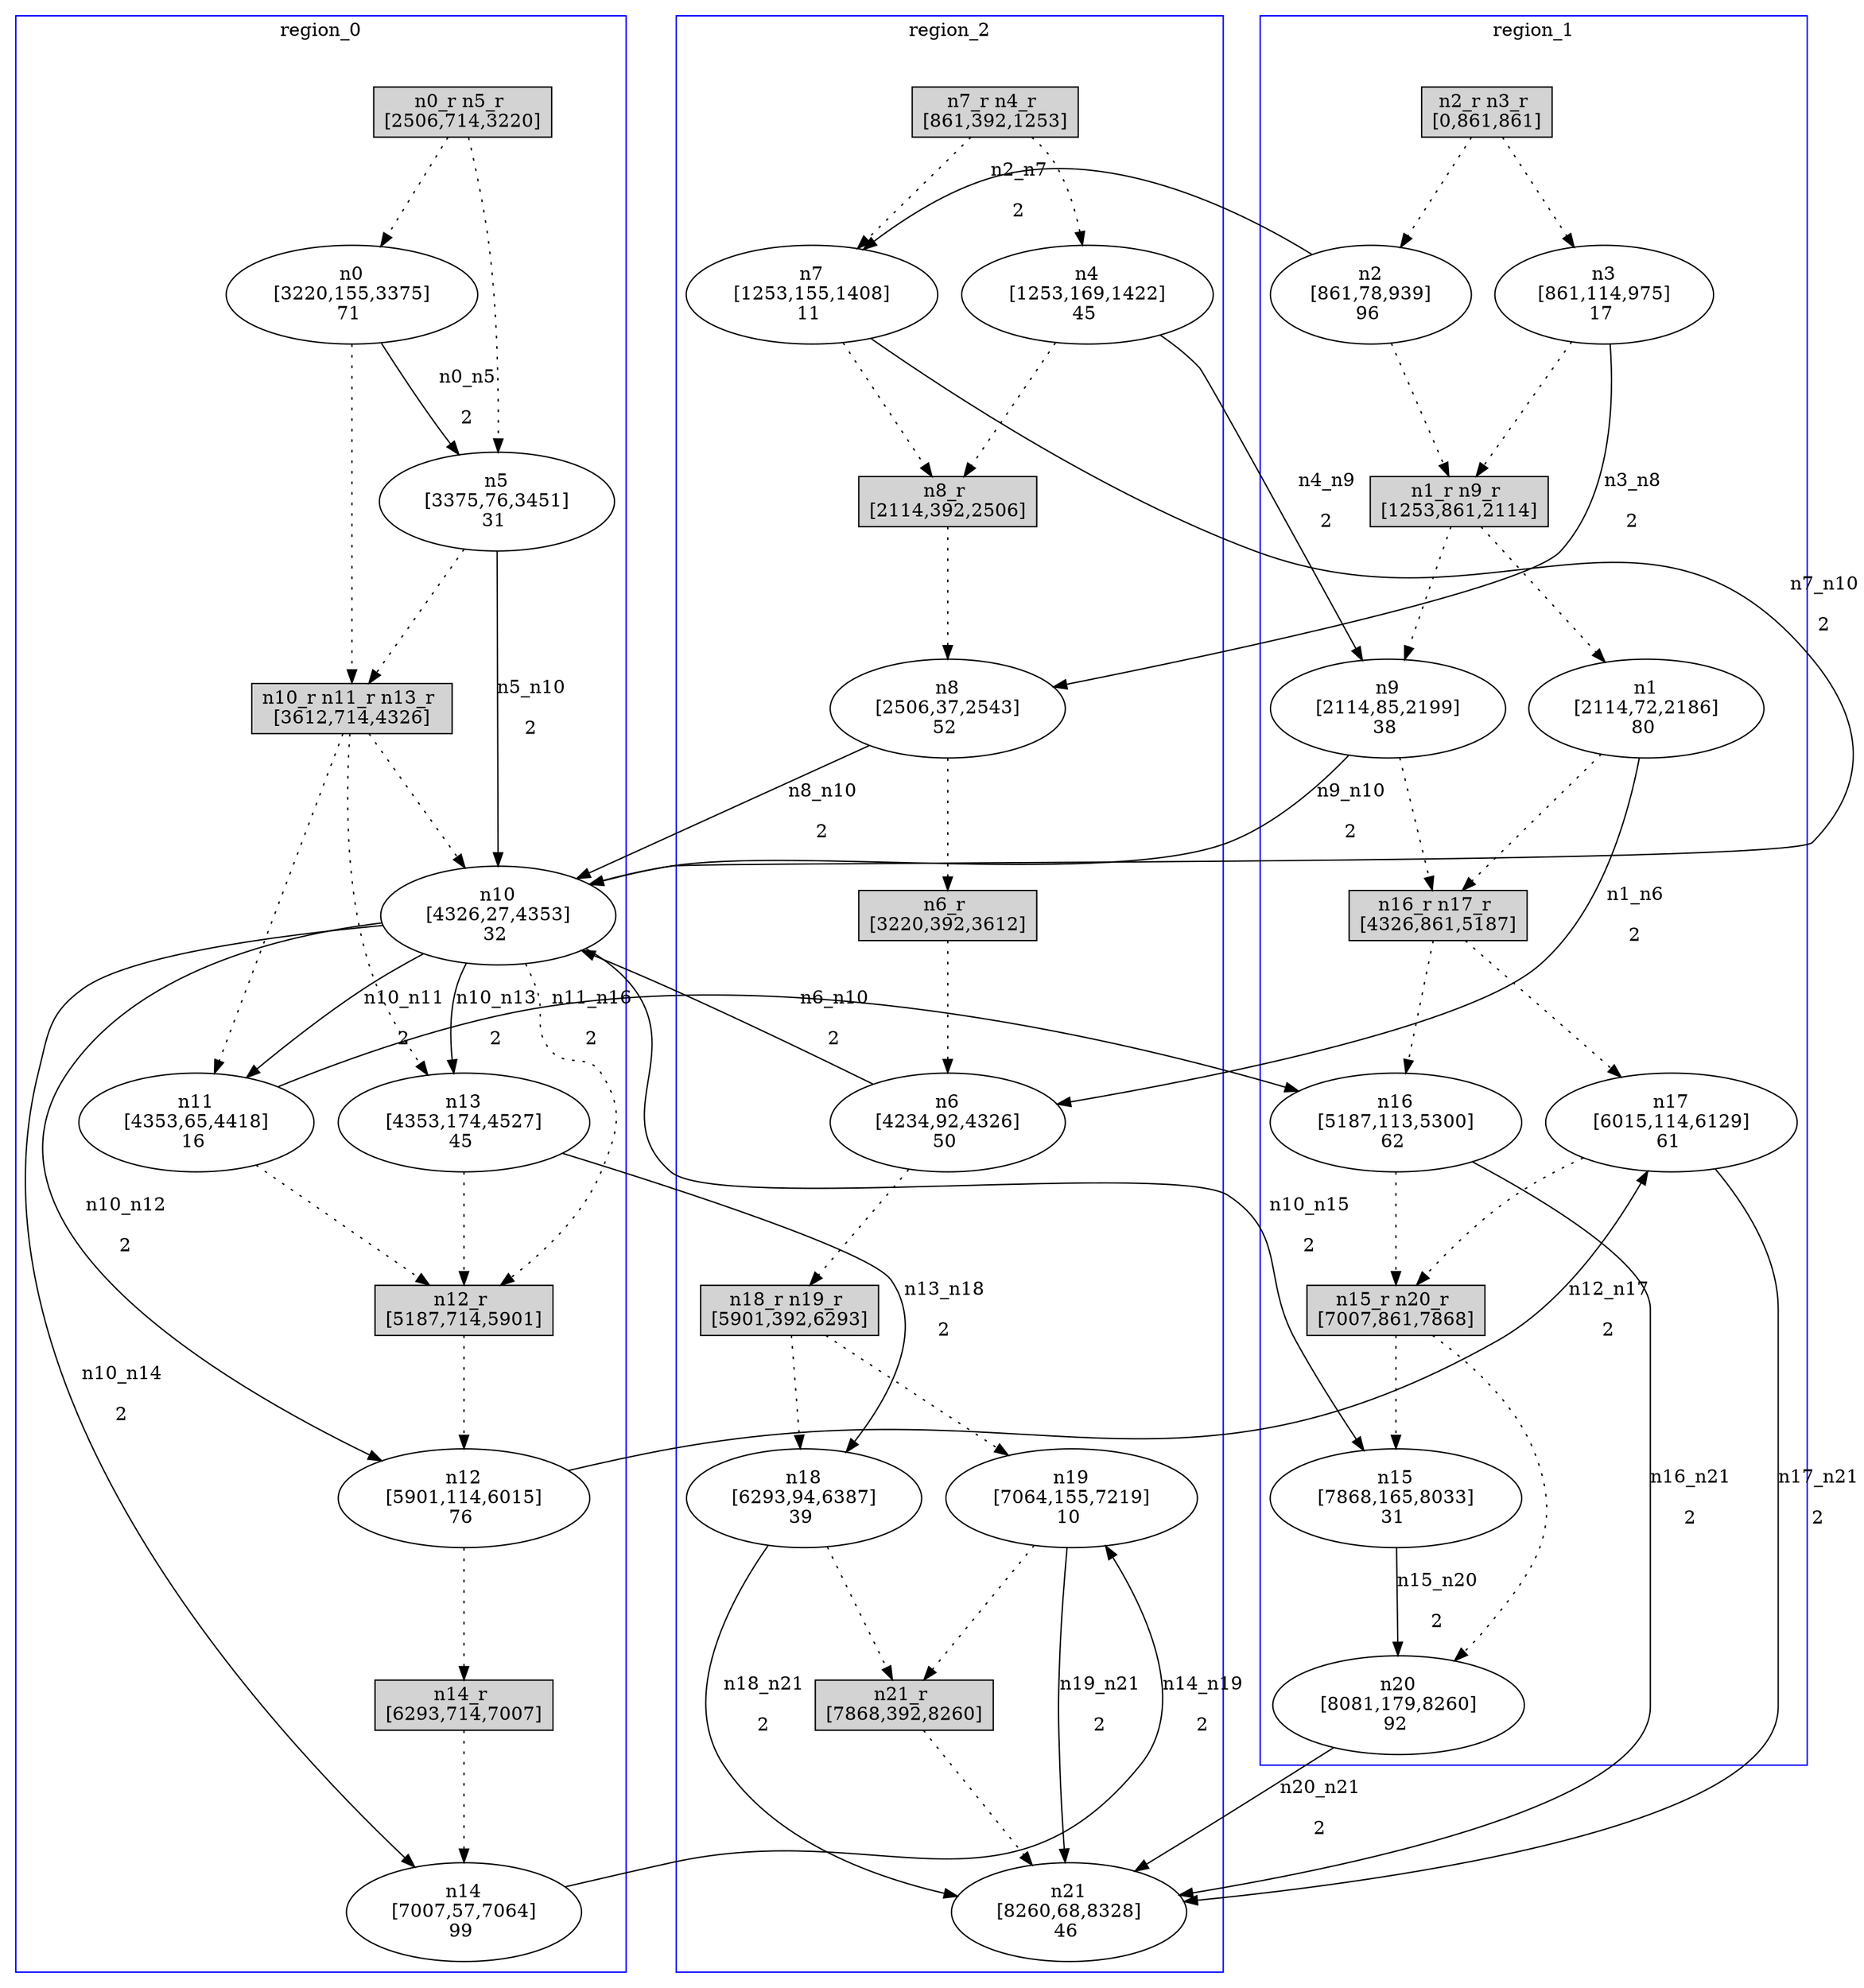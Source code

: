 //3-LSsolveMIPnSolStatus 9.
//4-SL 8328.
//5-LSsolveMIPsolveTime(double) 1800.01.
//6-reconfigurateNum(int) 13.
//7-reconfigurateTime(int) 8260.
digraph test_0 {
	size="28,40";
	subgraph cluster0 {
		stytle=filled;
		color=blue;
		label=region_0;
		reconfNode_0_1 [ shape = box, style = filled, label = "n0_r n5_r \n[2506,714,3220]" ];
		n0 [ label="n0\n[3220,155,3375]\n71 " ];
		n5 [ label="n5\n[3375,76,3451]\n31 " ];
		reconfNode_0_1 -> n0 [ style = dotted ];
		reconfNode_0_1 -> n5 [ style = dotted ];
		n0 -> reconfNode_0_2 [ style = dotted ];
		n5 -> reconfNode_0_2 [ style = dotted ];
		reconfNode_0_2 [ shape = box, style = filled, label = "n10_r n11_r n13_r \n[3612,714,4326]" ];
		n10 [ label="n10\n[4326,27,4353]\n32 " ];
		n11 [ label="n11\n[4353,65,4418]\n16 " ];
		n13 [ label="n13\n[4353,174,4527]\n45 " ];
		reconfNode_0_2 -> n10 [ style = dotted ];
		reconfNode_0_2 -> n11 [ style = dotted ];
		reconfNode_0_2 -> n13 [ style = dotted ];
		n10 -> reconfNode_0_3 [ style = dotted ];
		n11 -> reconfNode_0_3 [ style = dotted ];
		n13 -> reconfNode_0_3 [ style = dotted ];
		reconfNode_0_3 [ shape = box, style = filled, label = "n12_r \n[5187,714,5901]" ];
		n12 [ label="n12\n[5901,114,6015]\n76 " ];
		reconfNode_0_3 -> n12 [ style = dotted ];
		n12 -> reconfNode_0_4 [ style = dotted ];
		reconfNode_0_4 [ shape = box, style = filled, label = "n14_r \n[6293,714,7007]" ];
		n14 [ label="n14\n[7007,57,7064]\n99 " ];
		reconfNode_0_4 -> n14 [ style = dotted ];
	}
	subgraph cluster1 {
		stytle=filled;
		color=blue;
		label=region_1;
		reconfNode_1_1 [ shape = box, style = filled, label = "n2_r n3_r \n[0,861,861]" ];
		n2 [ label="n2\n[861,78,939]\n96 " ];
		n3 [ label="n3\n[861,114,975]\n17 " ];
		reconfNode_1_1 -> n2 [ style = dotted ];
		reconfNode_1_1 -> n3 [ style = dotted ];
		n2 -> reconfNode_1_2 [ style = dotted ];
		n3 -> reconfNode_1_2 [ style = dotted ];
		reconfNode_1_2 [ shape = box, style = filled, label = "n1_r n9_r \n[1253,861,2114]" ];
		n1 [ label="n1\n[2114,72,2186]\n80 " ];
		n9 [ label="n9\n[2114,85,2199]\n38 " ];
		reconfNode_1_2 -> n1 [ style = dotted ];
		reconfNode_1_2 -> n9 [ style = dotted ];
		n1 -> reconfNode_1_3 [ style = dotted ];
		n9 -> reconfNode_1_3 [ style = dotted ];
		reconfNode_1_3 [ shape = box, style = filled, label = "n16_r n17_r \n[4326,861,5187]" ];
		n16 [ label="n16\n[5187,113,5300]\n62 " ];
		n17 [ label="n17\n[6015,114,6129]\n61 " ];
		reconfNode_1_3 -> n16 [ style = dotted ];
		reconfNode_1_3 -> n17 [ style = dotted ];
		n16 -> reconfNode_1_4 [ style = dotted ];
		n17 -> reconfNode_1_4 [ style = dotted ];
		reconfNode_1_4 [ shape = box, style = filled, label = "n15_r n20_r \n[7007,861,7868]" ];
		n15 [ label="n15\n[7868,165,8033]\n31 " ];
		n20 [ label="n20\n[8081,179,8260]\n92 " ];
		reconfNode_1_4 -> n15 [ style = dotted ];
		reconfNode_1_4 -> n20 [ style = dotted ];
	}
	subgraph cluster2 {
		stytle=filled;
		color=blue;
		label=region_2;
		reconfNode_2_1 [ shape = box, style = filled, label = "n7_r n4_r \n[861,392,1253]" ];
		n7 [ label="n7\n[1253,155,1408]\n11 " ];
		n4 [ label="n4\n[1253,169,1422]\n45 " ];
		reconfNode_2_1 -> n7 [ style = dotted ];
		reconfNode_2_1 -> n4 [ style = dotted ];
		n7 -> reconfNode_2_2 [ style = dotted ];
		n4 -> reconfNode_2_2 [ style = dotted ];
		reconfNode_2_2 [ shape = box, style = filled, label = "n8_r \n[2114,392,2506]" ];
		n8 [ label="n8\n[2506,37,2543]\n52 " ];
		reconfNode_2_2 -> n8 [ style = dotted ];
		n8 -> reconfNode_2_3 [ style = dotted ];
		reconfNode_2_3 [ shape = box, style = filled, label = "n6_r \n[3220,392,3612]" ];
		n6 [ label="n6\n[4234,92,4326]\n50 " ];
		reconfNode_2_3 -> n6 [ style = dotted ];
		n6 -> reconfNode_2_4 [ style = dotted ];
		reconfNode_2_4 [ shape = box, style = filled, label = "n18_r n19_r \n[5901,392,6293]" ];
		n18 [ label="n18\n[6293,94,6387]\n39 " ];
		n19 [ label="n19\n[7064,155,7219]\n10 " ];
		reconfNode_2_4 -> n18 [ style = dotted ];
		reconfNode_2_4 -> n19 [ style = dotted ];
		n18 -> reconfNode_2_5 [ style = dotted ];
		n19 -> reconfNode_2_5 [ style = dotted ];
		reconfNode_2_5 [ shape = box, style = filled, label = "n21_r \n[7868,392,8260]" ];
		n21 [ label="n21\n[8260,68,8328]\n46 " ];
		reconfNode_2_5 -> n21 [ style = dotted ];
	}
	n0 -> n5 [ label="n0_n5\n2" ];
	n5 -> n10 [ label="n5_n10\n2" ];
	n1 -> n6 [ label="n1_n6\n2" ];
	n6 -> n10 [ label="n6_n10\n2" ];
	n2 -> n7 [ label="n2_n7\n2" ];
	n7 -> n10 [ label="n7_n10\n2" ];
	n3 -> n8 [ label="n3_n8\n2" ];
	n8 -> n10 [ label="n8_n10\n2" ];
	n4 -> n9 [ label="n4_n9\n2" ];
	n9 -> n10 [ label="n9_n10\n2" ];
	n10 -> n11 [ label="n10_n11\n2" ];
	n10 -> n12 [ label="n10_n12\n2" ];
	n10 -> n13 [ label="n10_n13\n2" ];
	n10 -> n14 [ label="n10_n14\n2" ];
	n10 -> n15 [ label="n10_n15\n2" ];
	n11 -> n16 [ label="n11_n16\n2" ];
	n12 -> n17 [ label="n12_n17\n2" ];
	n13 -> n18 [ label="n13_n18\n2" ];
	n14 -> n19 [ label="n14_n19\n2" ];
	n15 -> n20 [ label="n15_n20\n2" ];
	n16 -> n21 [ label="n16_n21\n2" ];
	n17 -> n21 [ label="n17_n21\n2" ];
	n18 -> n21 [ label="n18_n21\n2" ];
	n19 -> n21 [ label="n19_n21\n2" ];
	n20 -> n21 [ label="n20_n21\n2" ];
}

